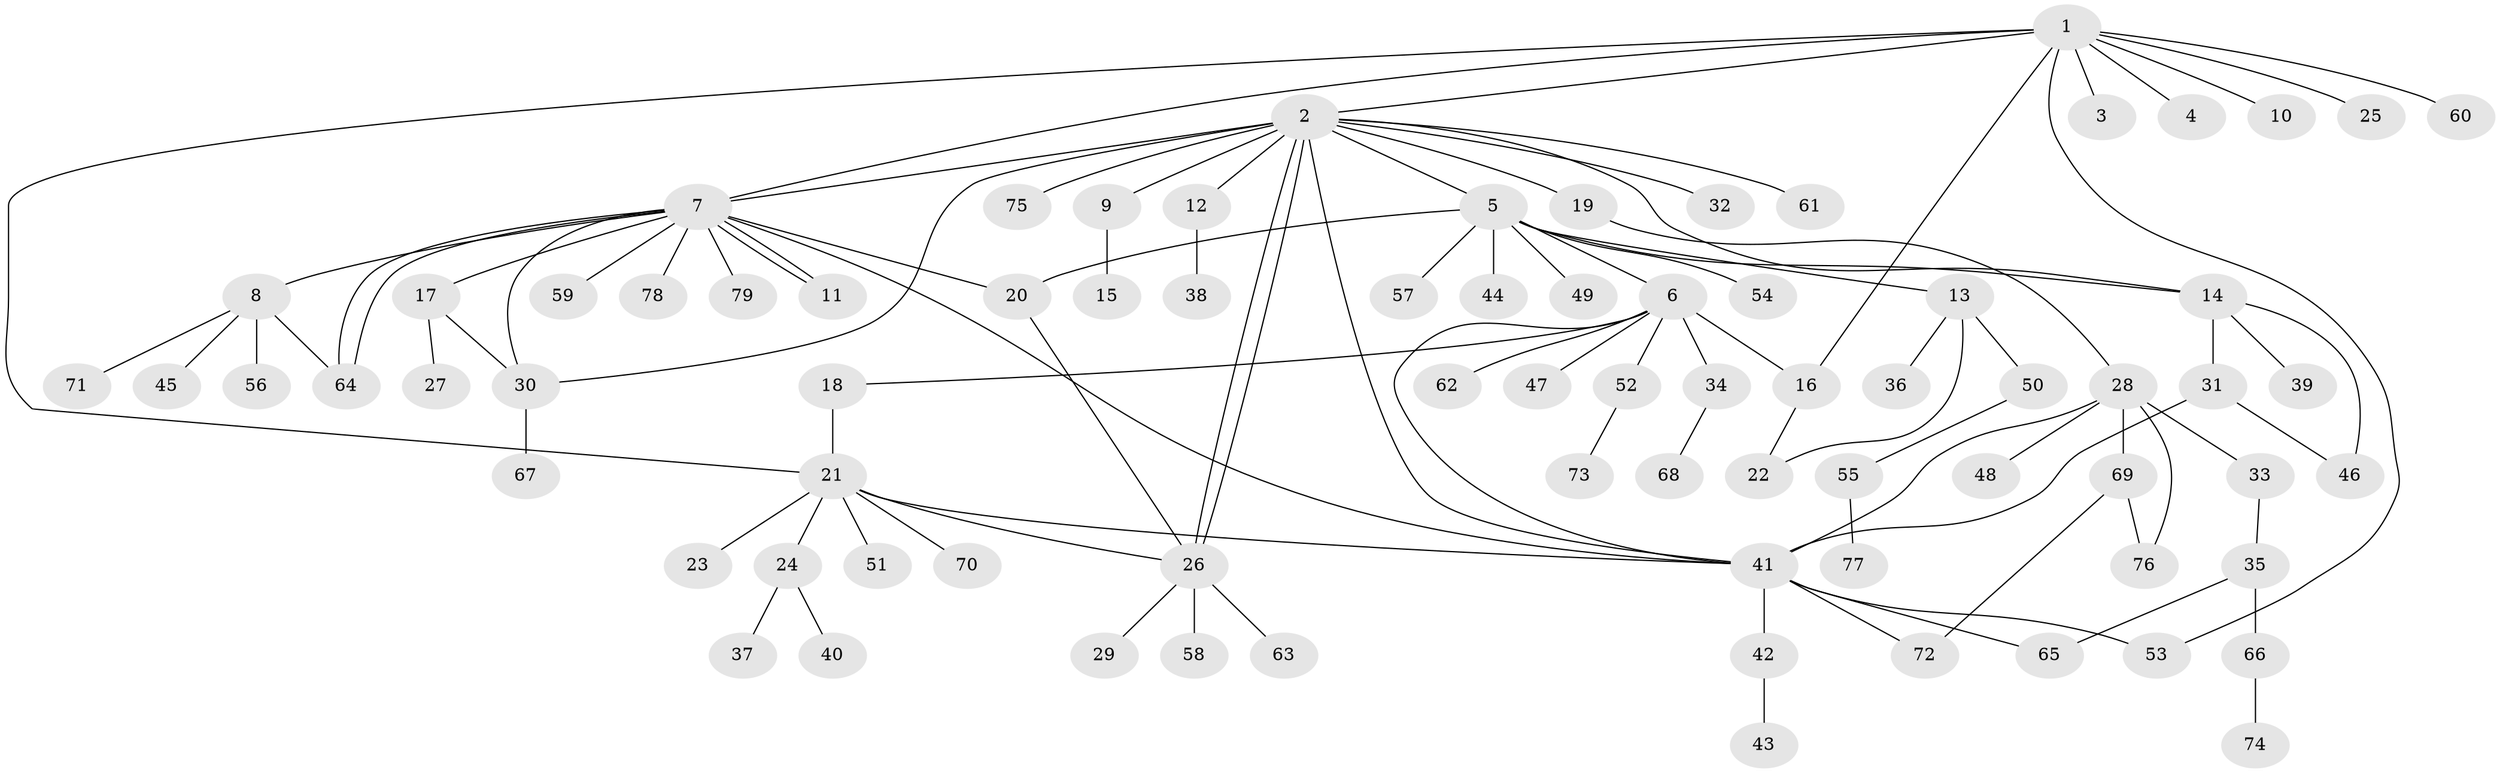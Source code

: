 // Generated by graph-tools (version 1.1) at 2025/01/03/09/25 03:01:53]
// undirected, 79 vertices, 102 edges
graph export_dot {
graph [start="1"]
  node [color=gray90,style=filled];
  1;
  2;
  3;
  4;
  5;
  6;
  7;
  8;
  9;
  10;
  11;
  12;
  13;
  14;
  15;
  16;
  17;
  18;
  19;
  20;
  21;
  22;
  23;
  24;
  25;
  26;
  27;
  28;
  29;
  30;
  31;
  32;
  33;
  34;
  35;
  36;
  37;
  38;
  39;
  40;
  41;
  42;
  43;
  44;
  45;
  46;
  47;
  48;
  49;
  50;
  51;
  52;
  53;
  54;
  55;
  56;
  57;
  58;
  59;
  60;
  61;
  62;
  63;
  64;
  65;
  66;
  67;
  68;
  69;
  70;
  71;
  72;
  73;
  74;
  75;
  76;
  77;
  78;
  79;
  1 -- 2;
  1 -- 3;
  1 -- 4;
  1 -- 7;
  1 -- 10;
  1 -- 16;
  1 -- 21;
  1 -- 25;
  1 -- 53;
  1 -- 60;
  2 -- 5;
  2 -- 7;
  2 -- 9;
  2 -- 12;
  2 -- 14;
  2 -- 19;
  2 -- 26;
  2 -- 26;
  2 -- 30;
  2 -- 32;
  2 -- 41;
  2 -- 61;
  2 -- 75;
  5 -- 6;
  5 -- 13;
  5 -- 14;
  5 -- 20;
  5 -- 44;
  5 -- 49;
  5 -- 54;
  5 -- 57;
  6 -- 16;
  6 -- 18;
  6 -- 34;
  6 -- 41;
  6 -- 47;
  6 -- 52;
  6 -- 62;
  7 -- 8;
  7 -- 11;
  7 -- 11;
  7 -- 17;
  7 -- 20;
  7 -- 30;
  7 -- 41;
  7 -- 59;
  7 -- 64;
  7 -- 64;
  7 -- 78;
  7 -- 79;
  8 -- 45;
  8 -- 56;
  8 -- 64;
  8 -- 71;
  9 -- 15;
  12 -- 38;
  13 -- 22;
  13 -- 36;
  13 -- 50;
  14 -- 31;
  14 -- 39;
  14 -- 46;
  16 -- 22;
  17 -- 27;
  17 -- 30;
  18 -- 21;
  19 -- 28;
  20 -- 26;
  21 -- 23;
  21 -- 24;
  21 -- 26;
  21 -- 41;
  21 -- 51;
  21 -- 70;
  24 -- 37;
  24 -- 40;
  26 -- 29;
  26 -- 58;
  26 -- 63;
  28 -- 33;
  28 -- 41;
  28 -- 48;
  28 -- 69;
  28 -- 76;
  30 -- 67;
  31 -- 41;
  31 -- 46;
  33 -- 35;
  34 -- 68;
  35 -- 65;
  35 -- 66;
  41 -- 42;
  41 -- 53;
  41 -- 65;
  41 -- 72;
  42 -- 43;
  50 -- 55;
  52 -- 73;
  55 -- 77;
  66 -- 74;
  69 -- 72;
  69 -- 76;
}
